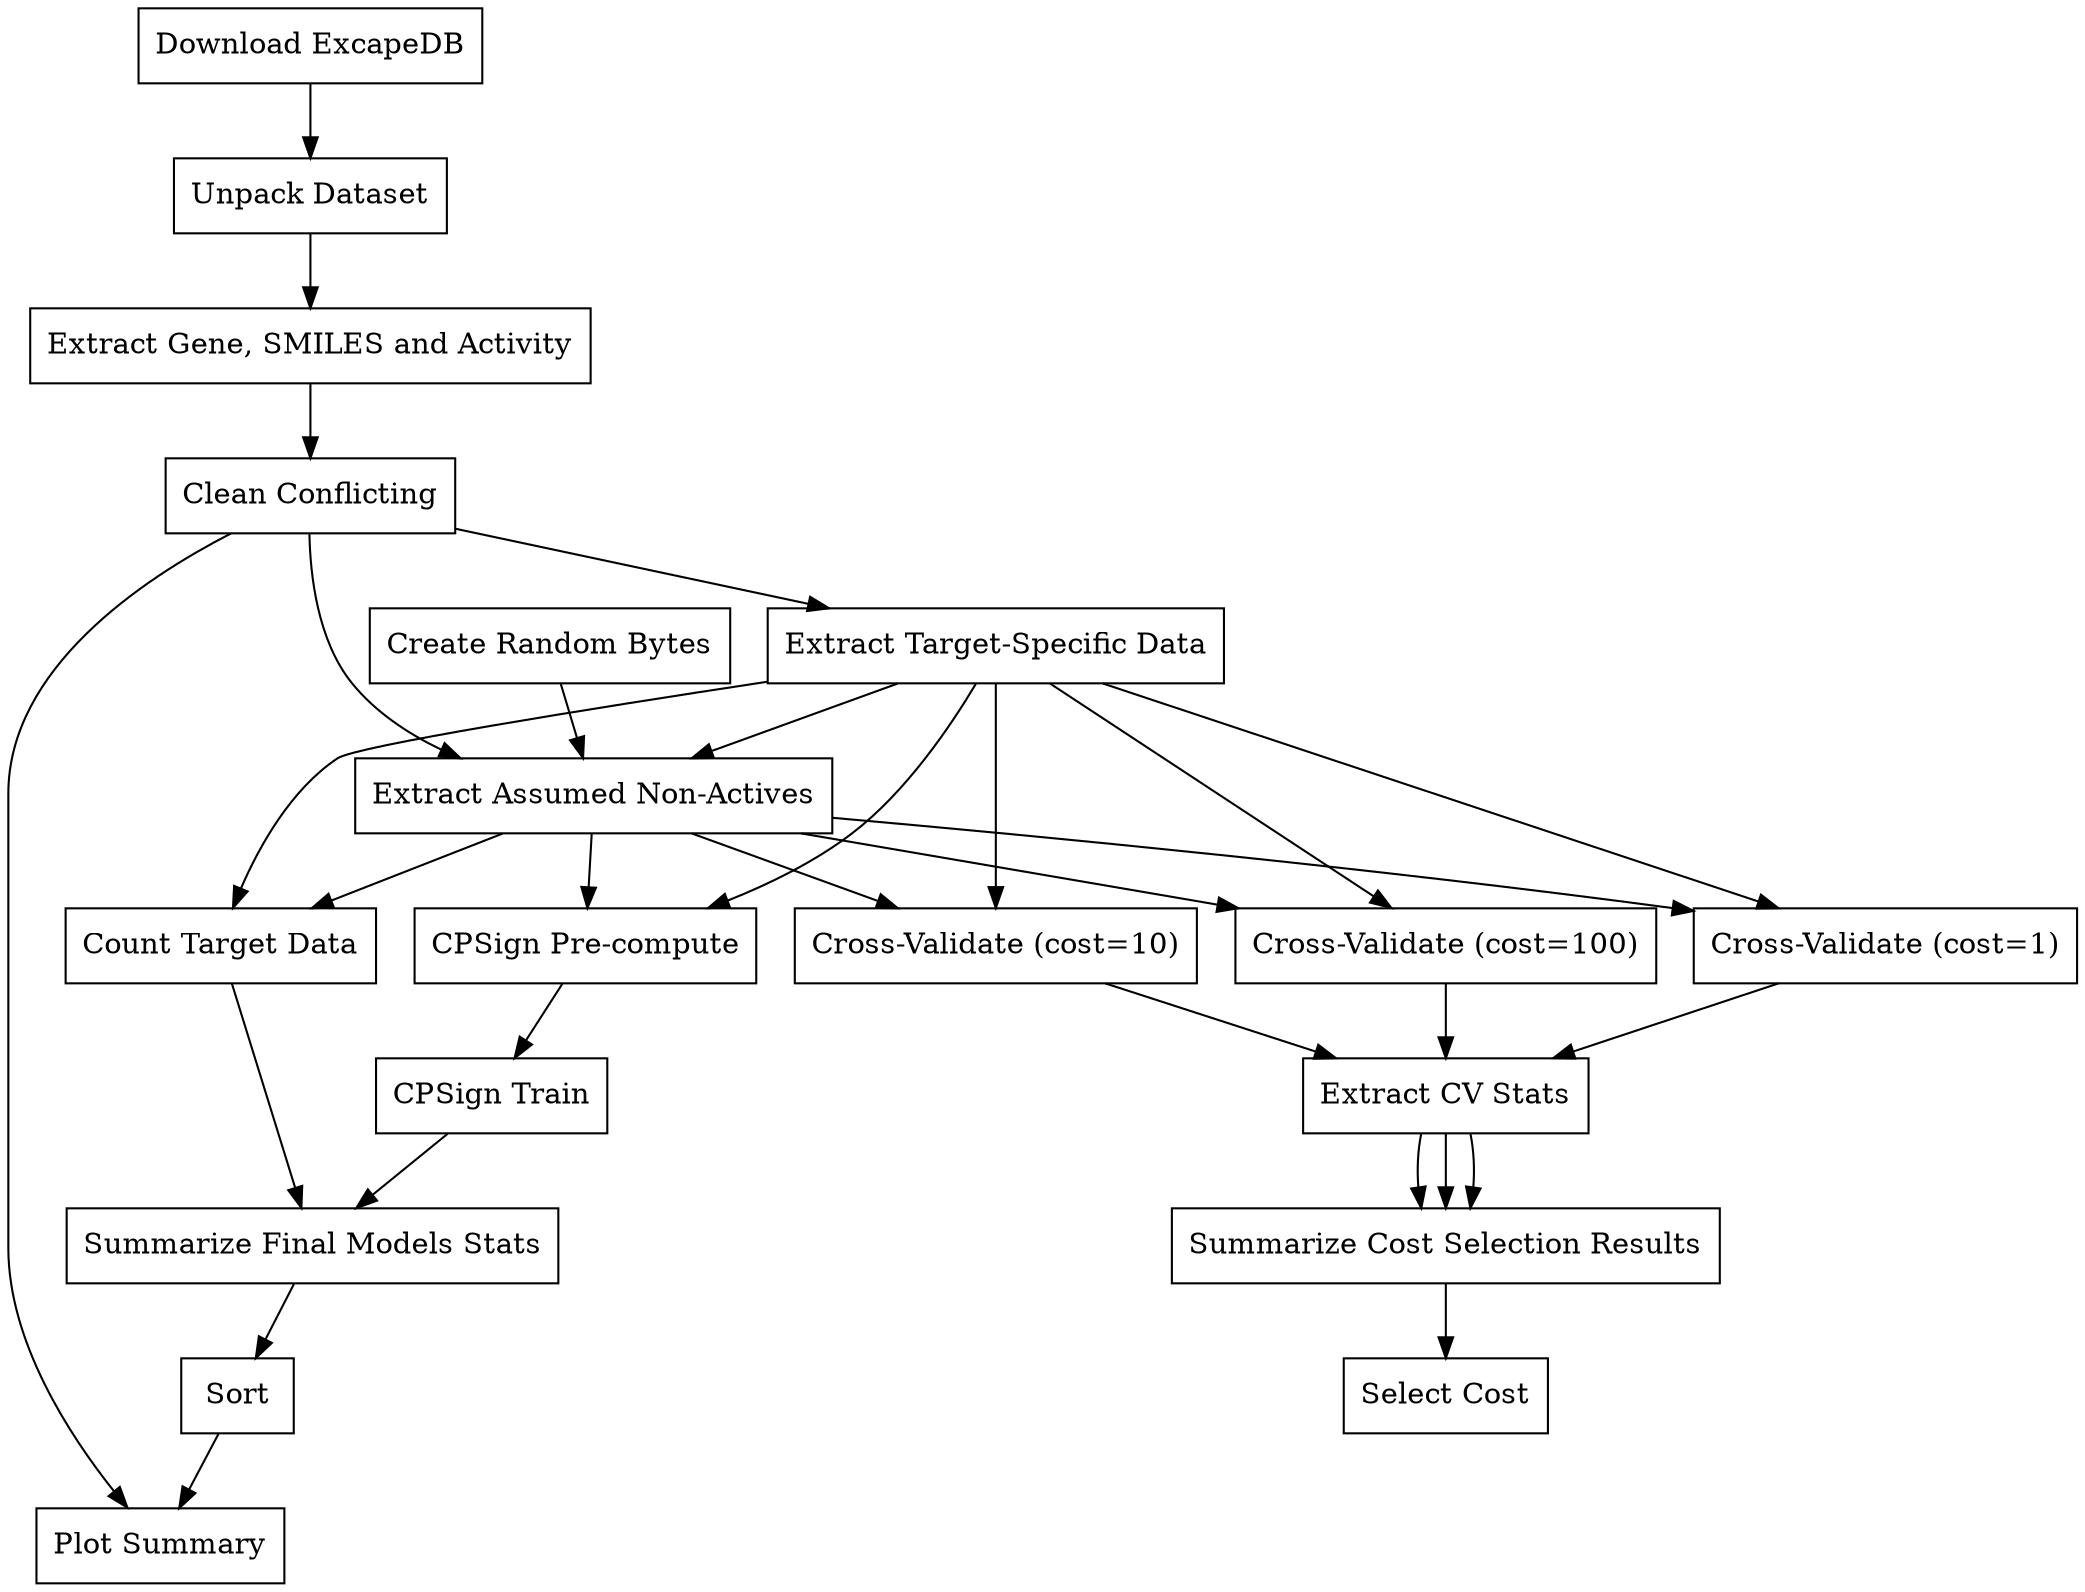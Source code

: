 digraph train_models {
  "Extract Assumed Non-Actives"[shape=box];
  "CPSign Pre-compute"[shape=box];
  "Cross-Validate (cost=1)"[shape=box];
  "Cross-Validate (cost=10)"[shape=box];
  "Cross-Validate (cost=100)"[shape=box];
  "Extract CV Stats"[shape=box];
  "Create Random Bytes"[shape=box];
  "Summarize Cost Selection Results"[shape=box];
  "Summarize Final Models Stats"[shape=box];
  "Extract CV Stats"[shape=box];
  "Select Cost"[shape=box];
  "Extract Target-Specific Data"[shape=box];
  "Count Target Data"[shape=box];
  "Extract CV Stats"[shape=box];
  "Plot Summary"[shape=box];
  "Unpack Dataset"[shape=box];
  "Clean Conflicting"[shape=box];
  "Extract Gene, SMILES and Activity"[shape=box];
  "CPSign Train"[shape=box];
  "Sort"[shape=box];
  "Download ExcapeDB"[shape=box];
  "Extract Assumed Non-Actives" -> "Count Target Data";
  "Extract Assumed Non-Actives" -> "CPSign Pre-compute";
  "Extract Assumed Non-Actives" -> "Cross-Validate (cost=1)";
  "Extract Assumed Non-Actives" -> "Cross-Validate (cost=10)";
  "Extract Assumed Non-Actives" -> "Cross-Validate (cost=100)";
  "CPSign Pre-compute" -> "CPSign Train";
  "Extract CV Stats" -> "Summarize Cost Selection Results";
  "Create Random Bytes" -> "Extract Assumed Non-Actives";
  "Summarize Cost Selection Results" -> "Select Cost";
  "Summarize Final Models Stats" -> "Sort";
  "Extract CV Stats" -> "Summarize Cost Selection Results";
  "Cross-Validate (cost=1)" -> "Extract CV Stats";
  "Cross-Validate (cost=10)" -> "Extract CV Stats";
  "Cross-Validate (cost=100)" -> "Extract CV Stats";
  "Extract Target-Specific Data" -> "Cross-Validate (cost=1)";
  "Extract Target-Specific Data" -> "Cross-Validate (cost=10)";
  "Extract Target-Specific Data" -> "Cross-Validate (cost=100)";
  "Extract Target-Specific Data" -> "Count Target Data";
  "Extract Target-Specific Data" -> "Extract Assumed Non-Actives";
  "Extract Target-Specific Data" -> "CPSign Pre-compute";
  "Count Target Data" -> "Summarize Final Models Stats";
  "Extract CV Stats" -> "Summarize Cost Selection Results";
  "Unpack Dataset" -> "Extract Gene, SMILES and Activity";
  "Clean Conflicting" -> "Plot Summary";
  "Clean Conflicting" -> "Extract Target-Specific Data";
  "Clean Conflicting" -> "Extract Assumed Non-Actives";
  "Extract Gene, SMILES and Activity" -> "Clean Conflicting";
  "CPSign Train" -> "Summarize Final Models Stats";
  "Sort" -> "Plot Summary";
  "Download ExcapeDB" -> "Unpack Dataset";
}
